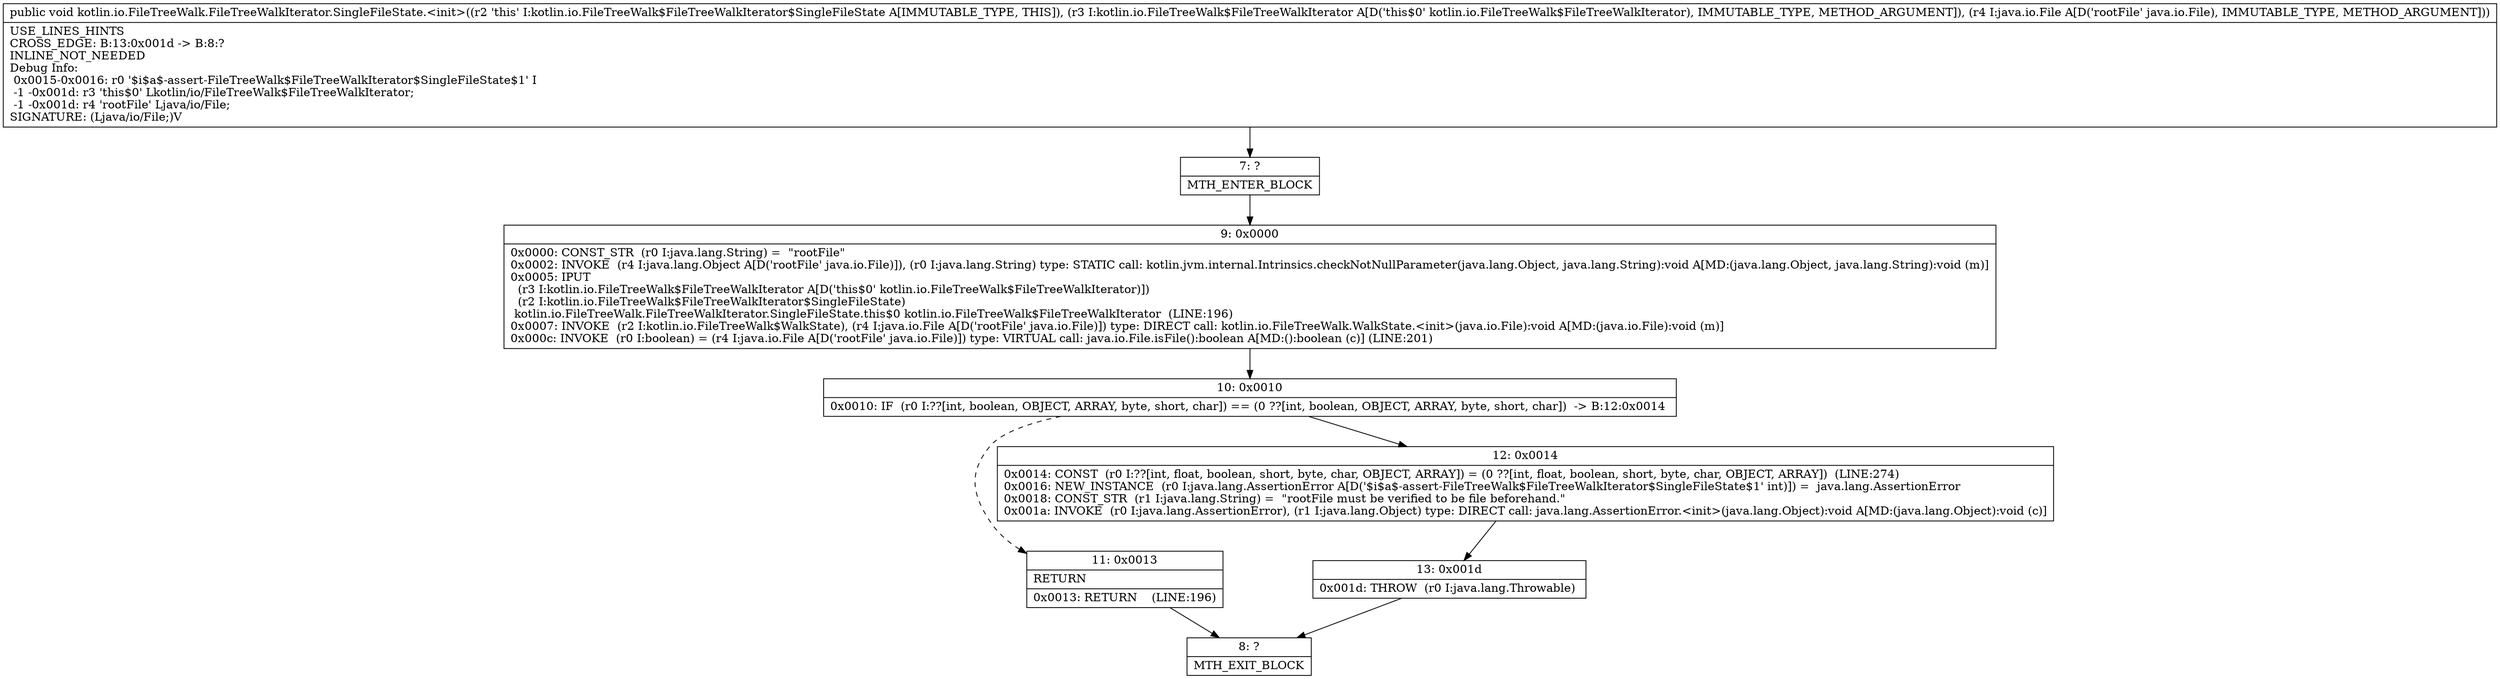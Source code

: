 digraph "CFG forkotlin.io.FileTreeWalk.FileTreeWalkIterator.SingleFileState.\<init\>(Lkotlin\/io\/FileTreeWalk$FileTreeWalkIterator;Ljava\/io\/File;)V" {
Node_7 [shape=record,label="{7\:\ ?|MTH_ENTER_BLOCK\l}"];
Node_9 [shape=record,label="{9\:\ 0x0000|0x0000: CONST_STR  (r0 I:java.lang.String) =  \"rootFile\" \l0x0002: INVOKE  (r4 I:java.lang.Object A[D('rootFile' java.io.File)]), (r0 I:java.lang.String) type: STATIC call: kotlin.jvm.internal.Intrinsics.checkNotNullParameter(java.lang.Object, java.lang.String):void A[MD:(java.lang.Object, java.lang.String):void (m)]\l0x0005: IPUT  \l  (r3 I:kotlin.io.FileTreeWalk$FileTreeWalkIterator A[D('this$0' kotlin.io.FileTreeWalk$FileTreeWalkIterator)])\l  (r2 I:kotlin.io.FileTreeWalk$FileTreeWalkIterator$SingleFileState)\l kotlin.io.FileTreeWalk.FileTreeWalkIterator.SingleFileState.this$0 kotlin.io.FileTreeWalk$FileTreeWalkIterator  (LINE:196)\l0x0007: INVOKE  (r2 I:kotlin.io.FileTreeWalk$WalkState), (r4 I:java.io.File A[D('rootFile' java.io.File)]) type: DIRECT call: kotlin.io.FileTreeWalk.WalkState.\<init\>(java.io.File):void A[MD:(java.io.File):void (m)]\l0x000c: INVOKE  (r0 I:boolean) = (r4 I:java.io.File A[D('rootFile' java.io.File)]) type: VIRTUAL call: java.io.File.isFile():boolean A[MD:():boolean (c)] (LINE:201)\l}"];
Node_10 [shape=record,label="{10\:\ 0x0010|0x0010: IF  (r0 I:??[int, boolean, OBJECT, ARRAY, byte, short, char]) == (0 ??[int, boolean, OBJECT, ARRAY, byte, short, char])  \-\> B:12:0x0014 \l}"];
Node_11 [shape=record,label="{11\:\ 0x0013|RETURN\l|0x0013: RETURN    (LINE:196)\l}"];
Node_8 [shape=record,label="{8\:\ ?|MTH_EXIT_BLOCK\l}"];
Node_12 [shape=record,label="{12\:\ 0x0014|0x0014: CONST  (r0 I:??[int, float, boolean, short, byte, char, OBJECT, ARRAY]) = (0 ??[int, float, boolean, short, byte, char, OBJECT, ARRAY])  (LINE:274)\l0x0016: NEW_INSTANCE  (r0 I:java.lang.AssertionError A[D('$i$a$\-assert\-FileTreeWalk$FileTreeWalkIterator$SingleFileState$1' int)]) =  java.lang.AssertionError \l0x0018: CONST_STR  (r1 I:java.lang.String) =  \"rootFile must be verified to be file beforehand.\" \l0x001a: INVOKE  (r0 I:java.lang.AssertionError), (r1 I:java.lang.Object) type: DIRECT call: java.lang.AssertionError.\<init\>(java.lang.Object):void A[MD:(java.lang.Object):void (c)]\l}"];
Node_13 [shape=record,label="{13\:\ 0x001d|0x001d: THROW  (r0 I:java.lang.Throwable) \l}"];
MethodNode[shape=record,label="{public void kotlin.io.FileTreeWalk.FileTreeWalkIterator.SingleFileState.\<init\>((r2 'this' I:kotlin.io.FileTreeWalk$FileTreeWalkIterator$SingleFileState A[IMMUTABLE_TYPE, THIS]), (r3 I:kotlin.io.FileTreeWalk$FileTreeWalkIterator A[D('this$0' kotlin.io.FileTreeWalk$FileTreeWalkIterator), IMMUTABLE_TYPE, METHOD_ARGUMENT]), (r4 I:java.io.File A[D('rootFile' java.io.File), IMMUTABLE_TYPE, METHOD_ARGUMENT]))  | USE_LINES_HINTS\lCROSS_EDGE: B:13:0x001d \-\> B:8:?\lINLINE_NOT_NEEDED\lDebug Info:\l  0x0015\-0x0016: r0 '$i$a$\-assert\-FileTreeWalk$FileTreeWalkIterator$SingleFileState$1' I\l  \-1 \-0x001d: r3 'this$0' Lkotlin\/io\/FileTreeWalk$FileTreeWalkIterator;\l  \-1 \-0x001d: r4 'rootFile' Ljava\/io\/File;\lSIGNATURE: (Ljava\/io\/File;)V\l}"];
MethodNode -> Node_7;Node_7 -> Node_9;
Node_9 -> Node_10;
Node_10 -> Node_11[style=dashed];
Node_10 -> Node_12;
Node_11 -> Node_8;
Node_12 -> Node_13;
Node_13 -> Node_8;
}

